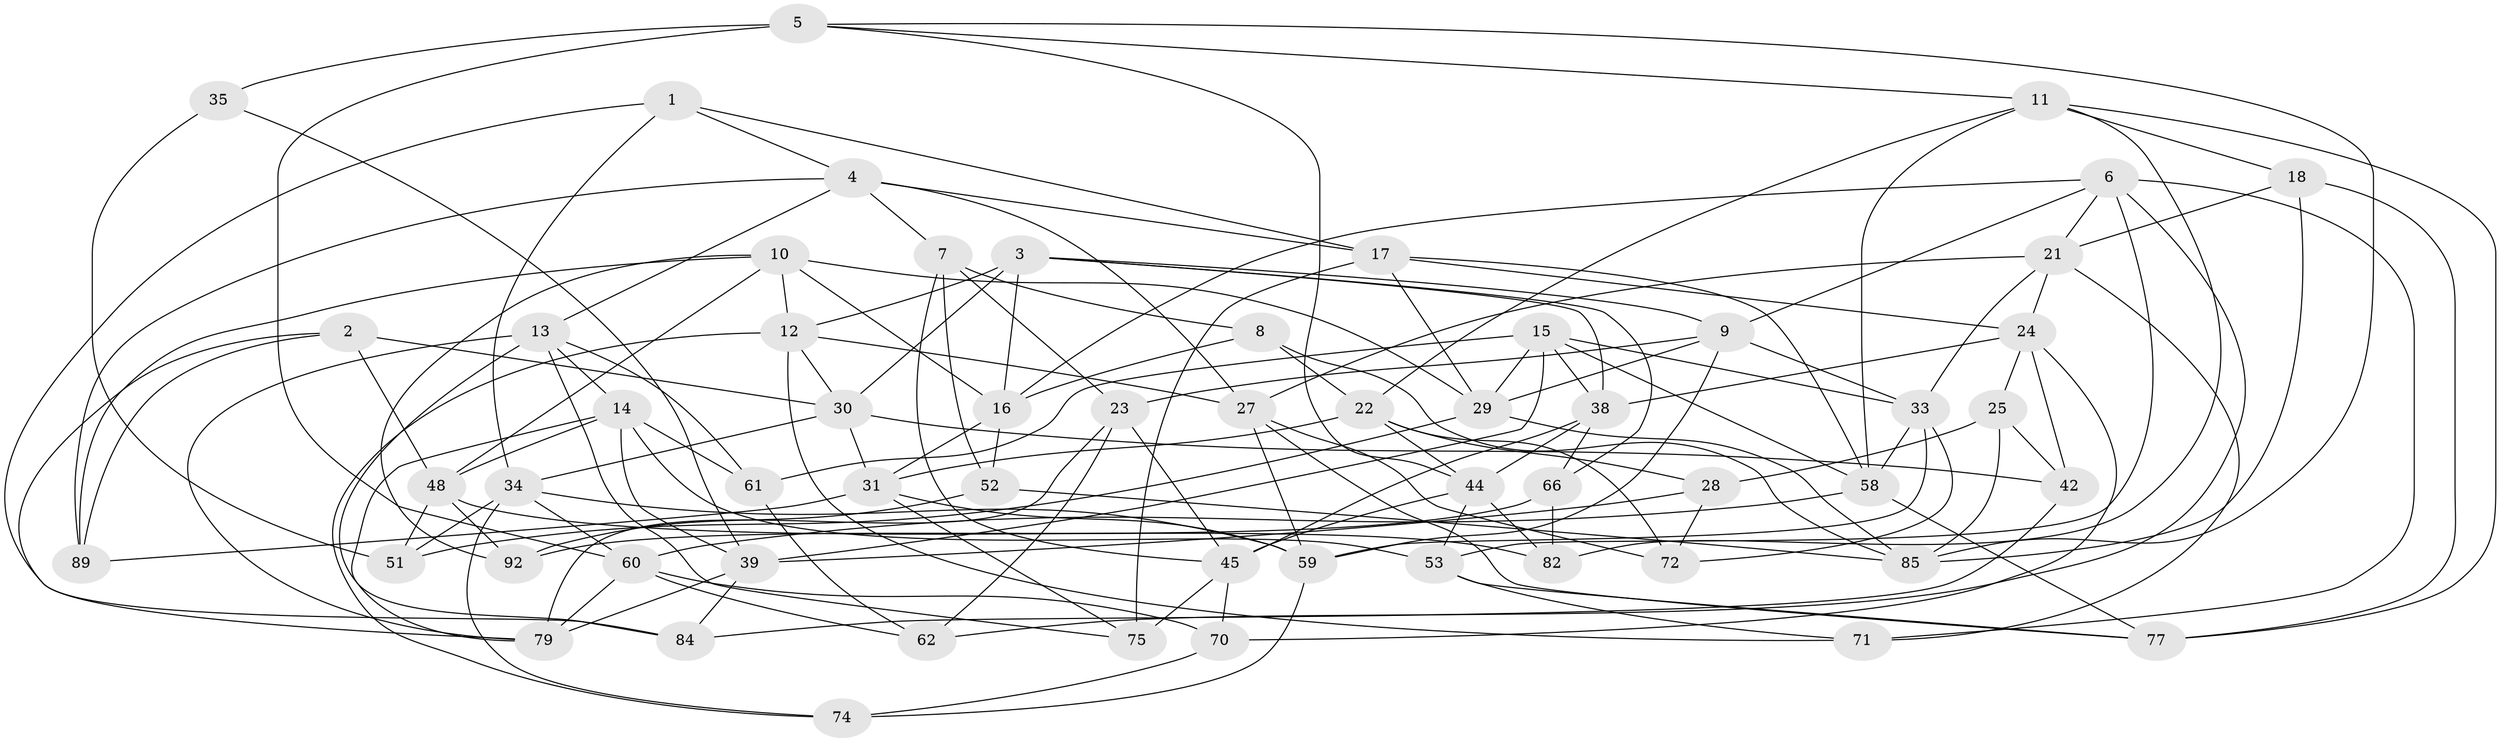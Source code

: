 // Generated by graph-tools (version 1.1) at 2025/24/03/03/25 07:24:22]
// undirected, 58 vertices, 149 edges
graph export_dot {
graph [start="1"]
  node [color=gray90,style=filled];
  1;
  2;
  3 [super="+41"];
  4 [super="+67"];
  5 [super="+19"];
  6 [super="+50"];
  7 [super="+57"];
  8;
  9 [super="+26"];
  10 [super="+43"];
  11 [super="+20"];
  12 [super="+32"];
  13 [super="+40"];
  14 [super="+36"];
  15 [super="+65"];
  16 [super="+56"];
  17 [super="+37"];
  18;
  21 [super="+76"];
  22 [super="+81"];
  23 [super="+83"];
  24 [super="+55"];
  25;
  27 [super="+68"];
  28;
  29 [super="+69"];
  30 [super="+93"];
  31 [super="+64"];
  33 [super="+49"];
  34 [super="+47"];
  35;
  38 [super="+88"];
  39 [super="+54"];
  42;
  44 [super="+46"];
  45 [super="+86"];
  48 [super="+87"];
  51;
  52;
  53 [super="+73"];
  58 [super="+91"];
  59 [super="+80"];
  60 [super="+63"];
  61;
  62;
  66;
  70;
  71;
  72;
  74;
  75;
  77 [super="+78"];
  79 [super="+94"];
  82;
  84;
  85 [super="+90"];
  89;
  92;
  1 -- 4;
  1 -- 84;
  1 -- 17;
  1 -- 34;
  2 -- 48;
  2 -- 89;
  2 -- 79;
  2 -- 30;
  3 -- 12;
  3 -- 66;
  3 -- 16;
  3 -- 9;
  3 -- 38;
  3 -- 30;
  4 -- 89;
  4 -- 7;
  4 -- 17;
  4 -- 27;
  4 -- 13;
  5 -- 60;
  5 -- 35 [weight=2];
  5 -- 85;
  5 -- 11;
  5 -- 44;
  6 -- 71;
  6 -- 21;
  6 -- 16;
  6 -- 62;
  6 -- 53;
  6 -- 9;
  7 -- 8;
  7 -- 23 [weight=2];
  7 -- 52;
  7 -- 45;
  8 -- 85;
  8 -- 16;
  8 -- 22;
  9 -- 33;
  9 -- 29;
  9 -- 59;
  9 -- 23;
  10 -- 92;
  10 -- 89;
  10 -- 29;
  10 -- 16;
  10 -- 48;
  10 -- 12;
  11 -- 77;
  11 -- 58;
  11 -- 18;
  11 -- 82;
  11 -- 22;
  12 -- 30;
  12 -- 74;
  12 -- 27;
  12 -- 71;
  13 -- 61;
  13 -- 14;
  13 -- 75;
  13 -- 84;
  13 -- 79;
  14 -- 61;
  14 -- 48;
  14 -- 79;
  14 -- 39;
  14 -- 53;
  15 -- 38;
  15 -- 29;
  15 -- 33;
  15 -- 58;
  15 -- 39;
  15 -- 61;
  16 -- 31;
  16 -- 52;
  17 -- 75;
  17 -- 24;
  17 -- 58;
  17 -- 29;
  18 -- 21;
  18 -- 85;
  18 -- 77;
  21 -- 27;
  21 -- 24;
  21 -- 33;
  21 -- 71;
  22 -- 72;
  22 -- 31;
  22 -- 28;
  22 -- 44;
  23 -- 79;
  23 -- 45;
  23 -- 62;
  24 -- 25;
  24 -- 70;
  24 -- 42;
  24 -- 38;
  25 -- 42;
  25 -- 28;
  25 -- 85;
  27 -- 59;
  27 -- 72;
  27 -- 77;
  28 -- 72;
  28 -- 39;
  29 -- 51;
  29 -- 85;
  30 -- 42;
  30 -- 31;
  30 -- 34;
  31 -- 89;
  31 -- 75;
  31 -- 59;
  33 -- 58;
  33 -- 72;
  33 -- 59;
  34 -- 74;
  34 -- 51;
  34 -- 60;
  34 -- 59;
  35 -- 39;
  35 -- 51;
  38 -- 66;
  38 -- 45;
  38 -- 44;
  39 -- 79;
  39 -- 84;
  42 -- 84;
  44 -- 53;
  44 -- 82;
  44 -- 45;
  45 -- 75;
  45 -- 70;
  48 -- 82;
  48 -- 51;
  48 -- 92;
  52 -- 92;
  52 -- 85;
  53 -- 71;
  53 -- 77 [weight=2];
  58 -- 60;
  58 -- 77;
  59 -- 74;
  60 -- 70;
  60 -- 62;
  60 -- 79;
  61 -- 62;
  66 -- 82;
  66 -- 92;
  70 -- 74;
}
